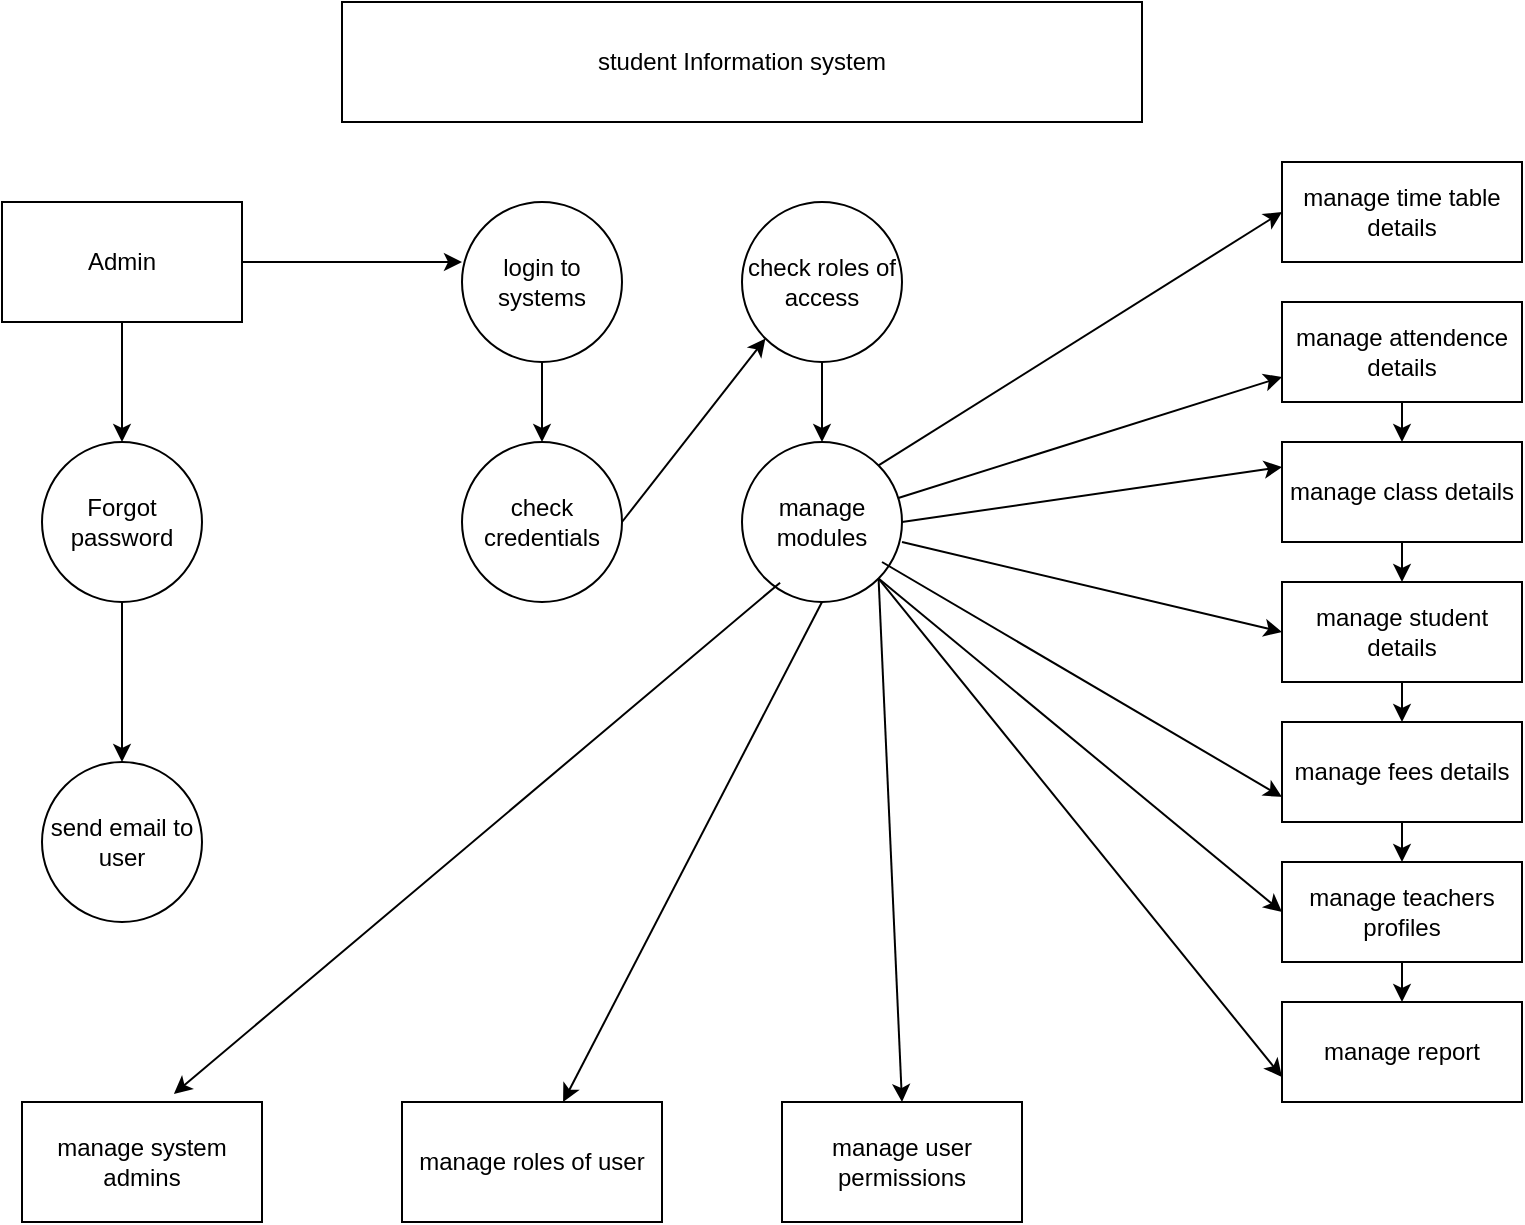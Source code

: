 <mxfile version="28.2.1">
  <diagram name="Page-1" id="y1oen7TAwK2y1ldRWuMr">
    <mxGraphModel dx="830" dy="443" grid="1" gridSize="10" guides="1" tooltips="1" connect="1" arrows="1" fold="1" page="1" pageScale="1" pageWidth="850" pageHeight="1100" math="0" shadow="0">
      <root>
        <mxCell id="0" />
        <mxCell id="1" parent="0" />
        <mxCell id="nVgh45ztRa3Ea7Vq7AJO-1" value="student Information system" style="rounded=0;whiteSpace=wrap;html=1;" vertex="1" parent="1">
          <mxGeometry x="230" y="20" width="400" height="60" as="geometry" />
        </mxCell>
        <mxCell id="nVgh45ztRa3Ea7Vq7AJO-2" value="manage system admins" style="rounded=0;whiteSpace=wrap;html=1;" vertex="1" parent="1">
          <mxGeometry x="70" y="570" width="120" height="60" as="geometry" />
        </mxCell>
        <mxCell id="nVgh45ztRa3Ea7Vq7AJO-3" value="Admin" style="rounded=0;whiteSpace=wrap;html=1;" vertex="1" parent="1">
          <mxGeometry x="60" y="120" width="120" height="60" as="geometry" />
        </mxCell>
        <mxCell id="nVgh45ztRa3Ea7Vq7AJO-4" value="Forgot password&lt;span style=&quot;color: rgba(0, 0, 0, 0); font-family: monospace; font-size: 0px; text-align: start; text-wrap-mode: nowrap;&quot;&gt;%3CmxGraphModel%3E%3Croot%3E%3CmxCell%20id%3D%220%22%2F%3E%3CmxCell%20id%3D%221%22%20parent%3D%220%22%2F%3E%3CmxCell%20id%3D%222%22%20value%3D%22%22%20style%3D%22rounded%3D0%3BwhiteSpace%3Dwrap%3Bhtml%3D1%3B%22%20vertex%3D%221%22%20parent%3D%221%22%3E%3CmxGeometry%20x%3D%22700%22%20y%3D%22450%22%20width%3D%22120%22%20height%3D%2250%22%20as%3D%22geometry%22%2F%3E%3C%2FmxCell%3E%3C%2Froot%3E%3C%2FmxGraphModel%3E&lt;/span&gt;&lt;span style=&quot;color: rgba(0, 0, 0, 0); font-family: monospace; font-size: 0px; text-align: start; text-wrap-mode: nowrap;&quot;&gt;%3CmxGraphModel%3E%3Croot%3E%3CmxCell%20id%3D%220%22%2F%3E%3CmxCell%20id%3D%221%22%20parent%3D%220%22%2F%3E%3CmxCell%20id%3D%222%22%20value%3D%22%22%20style%3D%22rounded%3D0%3BwhiteSpace%3Dwrap%3Bhtml%3D1%3B%22%20vertex%3D%221%22%20parent%3D%221%22%3E%3CmxGeometry%20x%3D%22700%22%20y%3D%22450%22%20width%3D%22120%22%20height%3D%2250%22%20as%3D%22geometry%22%2F%3E%3C%2FmxCell%3E%3C%2Froot%3E%3C%2FmxGraphModel%3E&lt;/span&gt;" style="ellipse;whiteSpace=wrap;html=1;aspect=fixed;" vertex="1" parent="1">
          <mxGeometry x="80" y="240" width="80" height="80" as="geometry" />
        </mxCell>
        <mxCell id="nVgh45ztRa3Ea7Vq7AJO-5" value="send email to user" style="ellipse;whiteSpace=wrap;html=1;aspect=fixed;" vertex="1" parent="1">
          <mxGeometry x="80" y="400" width="80" height="80" as="geometry" />
        </mxCell>
        <mxCell id="nVgh45ztRa3Ea7Vq7AJO-6" value="login to systems" style="ellipse;whiteSpace=wrap;html=1;aspect=fixed;" vertex="1" parent="1">
          <mxGeometry x="290" y="120" width="80" height="80" as="geometry" />
        </mxCell>
        <mxCell id="nVgh45ztRa3Ea7Vq7AJO-7" value="check roles of access" style="ellipse;whiteSpace=wrap;html=1;aspect=fixed;" vertex="1" parent="1">
          <mxGeometry x="430" y="120" width="80" height="80" as="geometry" />
        </mxCell>
        <mxCell id="nVgh45ztRa3Ea7Vq7AJO-8" value="check credentials" style="ellipse;whiteSpace=wrap;html=1;aspect=fixed;" vertex="1" parent="1">
          <mxGeometry x="290" y="240" width="80" height="80" as="geometry" />
        </mxCell>
        <mxCell id="nVgh45ztRa3Ea7Vq7AJO-9" value="manage modules" style="ellipse;whiteSpace=wrap;html=1;aspect=fixed;" vertex="1" parent="1">
          <mxGeometry x="430" y="240" width="80" height="80" as="geometry" />
        </mxCell>
        <mxCell id="nVgh45ztRa3Ea7Vq7AJO-20" style="edgeStyle=orthogonalEdgeStyle;rounded=0;orthogonalLoop=1;jettySize=auto;html=1;exitX=1;exitY=0.75;exitDx=0;exitDy=0;" edge="1" parent="1" source="nVgh45ztRa3Ea7Vq7AJO-10">
          <mxGeometry relative="1" as="geometry">
            <mxPoint x="370" y="620" as="targetPoint" />
          </mxGeometry>
        </mxCell>
        <mxCell id="nVgh45ztRa3Ea7Vq7AJO-10" value="manage roles of user" style="rounded=0;whiteSpace=wrap;html=1;" vertex="1" parent="1">
          <mxGeometry x="260" y="570" width="130" height="60" as="geometry" />
        </mxCell>
        <mxCell id="nVgh45ztRa3Ea7Vq7AJO-11" value="manage user permissions" style="rounded=0;whiteSpace=wrap;html=1;" vertex="1" parent="1">
          <mxGeometry x="450" y="570" width="120" height="60" as="geometry" />
        </mxCell>
        <mxCell id="nVgh45ztRa3Ea7Vq7AJO-12" value="manage time table details" style="rounded=0;whiteSpace=wrap;html=1;" vertex="1" parent="1">
          <mxGeometry x="700" y="100" width="120" height="50" as="geometry" />
        </mxCell>
        <mxCell id="nVgh45ztRa3Ea7Vq7AJO-13" value="manage attendence details" style="rounded=0;whiteSpace=wrap;html=1;" vertex="1" parent="1">
          <mxGeometry x="700" y="170" width="120" height="50" as="geometry" />
        </mxCell>
        <mxCell id="nVgh45ztRa3Ea7Vq7AJO-14" value="manage class details" style="rounded=0;whiteSpace=wrap;html=1;" vertex="1" parent="1">
          <mxGeometry x="700" y="240" width="120" height="50" as="geometry" />
        </mxCell>
        <mxCell id="nVgh45ztRa3Ea7Vq7AJO-15" value="manage student details" style="rounded=0;whiteSpace=wrap;html=1;" vertex="1" parent="1">
          <mxGeometry x="700" y="310" width="120" height="50" as="geometry" />
        </mxCell>
        <mxCell id="nVgh45ztRa3Ea7Vq7AJO-16" value="manage fees details" style="rounded=0;whiteSpace=wrap;html=1;" vertex="1" parent="1">
          <mxGeometry x="700" y="380" width="120" height="50" as="geometry" />
        </mxCell>
        <mxCell id="nVgh45ztRa3Ea7Vq7AJO-17" style="edgeStyle=orthogonalEdgeStyle;rounded=0;orthogonalLoop=1;jettySize=auto;html=1;exitX=0.5;exitY=1;exitDx=0;exitDy=0;" edge="1" parent="1" source="nVgh45ztRa3Ea7Vq7AJO-12" target="nVgh45ztRa3Ea7Vq7AJO-12">
          <mxGeometry relative="1" as="geometry" />
        </mxCell>
        <mxCell id="nVgh45ztRa3Ea7Vq7AJO-18" value="manage teachers profiles" style="rounded=0;whiteSpace=wrap;html=1;" vertex="1" parent="1">
          <mxGeometry x="700" y="450" width="120" height="50" as="geometry" />
        </mxCell>
        <mxCell id="nVgh45ztRa3Ea7Vq7AJO-19" value="manage report" style="rounded=0;whiteSpace=wrap;html=1;" vertex="1" parent="1">
          <mxGeometry x="700" y="520" width="120" height="50" as="geometry" />
        </mxCell>
        <mxCell id="nVgh45ztRa3Ea7Vq7AJO-24" value="" style="endArrow=classic;html=1;rounded=0;entryX=0.633;entryY=-0.067;entryDx=0;entryDy=0;entryPerimeter=0;exitX=0.238;exitY=0.879;exitDx=0;exitDy=0;exitPerimeter=0;" edge="1" parent="1" source="nVgh45ztRa3Ea7Vq7AJO-9" target="nVgh45ztRa3Ea7Vq7AJO-2">
          <mxGeometry width="50" height="50" relative="1" as="geometry">
            <mxPoint x="440" y="310" as="sourcePoint" />
            <mxPoint x="450" y="370" as="targetPoint" />
            <Array as="points">
              <mxPoint x="450" y="310" />
            </Array>
          </mxGeometry>
        </mxCell>
        <mxCell id="nVgh45ztRa3Ea7Vq7AJO-25" value="" style="endArrow=classic;html=1;rounded=0;exitX=0.5;exitY=1;exitDx=0;exitDy=0;" edge="1" parent="1" source="nVgh45ztRa3Ea7Vq7AJO-9" target="nVgh45ztRa3Ea7Vq7AJO-10">
          <mxGeometry width="50" height="50" relative="1" as="geometry">
            <mxPoint x="400" y="420" as="sourcePoint" />
            <mxPoint x="450" y="370" as="targetPoint" />
          </mxGeometry>
        </mxCell>
        <mxCell id="nVgh45ztRa3Ea7Vq7AJO-27" value="" style="endArrow=classic;html=1;rounded=0;entryX=0.5;entryY=0;entryDx=0;entryDy=0;exitX=1;exitY=1;exitDx=0;exitDy=0;" edge="1" parent="1" source="nVgh45ztRa3Ea7Vq7AJO-9" target="nVgh45ztRa3Ea7Vq7AJO-11">
          <mxGeometry width="50" height="50" relative="1" as="geometry">
            <mxPoint x="400" y="420" as="sourcePoint" />
            <mxPoint x="450" y="370" as="targetPoint" />
          </mxGeometry>
        </mxCell>
        <mxCell id="nVgh45ztRa3Ea7Vq7AJO-28" value="" style="endArrow=classic;html=1;rounded=0;entryX=0;entryY=0.75;entryDx=0;entryDy=0;exitX=1;exitY=1;exitDx=0;exitDy=0;" edge="1" parent="1" source="nVgh45ztRa3Ea7Vq7AJO-9" target="nVgh45ztRa3Ea7Vq7AJO-19">
          <mxGeometry width="50" height="50" relative="1" as="geometry">
            <mxPoint x="400" y="420" as="sourcePoint" />
            <mxPoint x="450" y="370" as="targetPoint" />
          </mxGeometry>
        </mxCell>
        <mxCell id="nVgh45ztRa3Ea7Vq7AJO-29" value="" style="endArrow=classic;html=1;rounded=0;entryX=0;entryY=0.5;entryDx=0;entryDy=0;exitX=1;exitY=1;exitDx=0;exitDy=0;" edge="1" parent="1" source="nVgh45ztRa3Ea7Vq7AJO-9" target="nVgh45ztRa3Ea7Vq7AJO-18">
          <mxGeometry width="50" height="50" relative="1" as="geometry">
            <mxPoint x="400" y="420" as="sourcePoint" />
            <mxPoint x="450" y="370" as="targetPoint" />
          </mxGeometry>
        </mxCell>
        <mxCell id="nVgh45ztRa3Ea7Vq7AJO-30" value="" style="endArrow=classic;html=1;rounded=0;entryX=0;entryY=0.75;entryDx=0;entryDy=0;" edge="1" parent="1" target="nVgh45ztRa3Ea7Vq7AJO-16">
          <mxGeometry width="50" height="50" relative="1" as="geometry">
            <mxPoint x="500" y="300" as="sourcePoint" />
            <mxPoint x="450" y="370" as="targetPoint" />
          </mxGeometry>
        </mxCell>
        <mxCell id="nVgh45ztRa3Ea7Vq7AJO-31" value="" style="endArrow=classic;html=1;rounded=0;entryX=0;entryY=0.5;entryDx=0;entryDy=0;" edge="1" parent="1" target="nVgh45ztRa3Ea7Vq7AJO-15">
          <mxGeometry width="50" height="50" relative="1" as="geometry">
            <mxPoint x="510" y="290" as="sourcePoint" />
            <mxPoint x="450" y="370" as="targetPoint" />
          </mxGeometry>
        </mxCell>
        <mxCell id="nVgh45ztRa3Ea7Vq7AJO-33" value="" style="endArrow=classic;html=1;rounded=0;entryX=0;entryY=0.25;entryDx=0;entryDy=0;exitX=1;exitY=0.5;exitDx=0;exitDy=0;" edge="1" parent="1" source="nVgh45ztRa3Ea7Vq7AJO-9" target="nVgh45ztRa3Ea7Vq7AJO-14">
          <mxGeometry width="50" height="50" relative="1" as="geometry">
            <mxPoint x="400" y="420" as="sourcePoint" />
            <mxPoint x="450" y="370" as="targetPoint" />
          </mxGeometry>
        </mxCell>
        <mxCell id="nVgh45ztRa3Ea7Vq7AJO-34" value="" style="endArrow=classic;html=1;rounded=0;entryX=0;entryY=0.75;entryDx=0;entryDy=0;" edge="1" parent="1" source="nVgh45ztRa3Ea7Vq7AJO-9" target="nVgh45ztRa3Ea7Vq7AJO-13">
          <mxGeometry width="50" height="50" relative="1" as="geometry">
            <mxPoint x="510" y="260" as="sourcePoint" />
            <mxPoint x="450" y="370" as="targetPoint" />
          </mxGeometry>
        </mxCell>
        <mxCell id="nVgh45ztRa3Ea7Vq7AJO-35" value="" style="endArrow=classic;html=1;rounded=0;entryX=0;entryY=0.5;entryDx=0;entryDy=0;exitX=1;exitY=0;exitDx=0;exitDy=0;" edge="1" parent="1" source="nVgh45ztRa3Ea7Vq7AJO-9" target="nVgh45ztRa3Ea7Vq7AJO-12">
          <mxGeometry width="50" height="50" relative="1" as="geometry">
            <mxPoint x="400" y="420" as="sourcePoint" />
            <mxPoint x="450" y="370" as="targetPoint" />
          </mxGeometry>
        </mxCell>
        <mxCell id="nVgh45ztRa3Ea7Vq7AJO-37" value="" style="endArrow=classic;html=1;rounded=0;exitX=0.5;exitY=1;exitDx=0;exitDy=0;entryX=0.5;entryY=0;entryDx=0;entryDy=0;" edge="1" parent="1" source="nVgh45ztRa3Ea7Vq7AJO-6" target="nVgh45ztRa3Ea7Vq7AJO-8">
          <mxGeometry width="50" height="50" relative="1" as="geometry">
            <mxPoint x="400" y="420" as="sourcePoint" />
            <mxPoint x="450" y="370" as="targetPoint" />
          </mxGeometry>
        </mxCell>
        <mxCell id="nVgh45ztRa3Ea7Vq7AJO-38" value="" style="endArrow=classic;html=1;rounded=0;exitX=1;exitY=0.5;exitDx=0;exitDy=0;entryX=0;entryY=1;entryDx=0;entryDy=0;" edge="1" parent="1" source="nVgh45ztRa3Ea7Vq7AJO-8" target="nVgh45ztRa3Ea7Vq7AJO-7">
          <mxGeometry width="50" height="50" relative="1" as="geometry">
            <mxPoint x="400" y="420" as="sourcePoint" />
            <mxPoint x="450" y="370" as="targetPoint" />
          </mxGeometry>
        </mxCell>
        <mxCell id="nVgh45ztRa3Ea7Vq7AJO-39" value="" style="endArrow=classic;html=1;rounded=0;exitX=0.5;exitY=1;exitDx=0;exitDy=0;" edge="1" parent="1" source="nVgh45ztRa3Ea7Vq7AJO-7">
          <mxGeometry width="50" height="50" relative="1" as="geometry">
            <mxPoint x="400" y="420" as="sourcePoint" />
            <mxPoint x="470" y="240" as="targetPoint" />
          </mxGeometry>
        </mxCell>
        <mxCell id="nVgh45ztRa3Ea7Vq7AJO-40" value="" style="endArrow=classic;html=1;rounded=0;exitX=1;exitY=0.5;exitDx=0;exitDy=0;" edge="1" parent="1" source="nVgh45ztRa3Ea7Vq7AJO-3">
          <mxGeometry width="50" height="50" relative="1" as="geometry">
            <mxPoint x="400" y="420" as="sourcePoint" />
            <mxPoint x="290" y="150" as="targetPoint" />
          </mxGeometry>
        </mxCell>
        <mxCell id="nVgh45ztRa3Ea7Vq7AJO-41" value="" style="endArrow=classic;html=1;rounded=0;exitX=0.5;exitY=1;exitDx=0;exitDy=0;entryX=0.5;entryY=0;entryDx=0;entryDy=0;" edge="1" parent="1" source="nVgh45ztRa3Ea7Vq7AJO-3" target="nVgh45ztRa3Ea7Vq7AJO-4">
          <mxGeometry width="50" height="50" relative="1" as="geometry">
            <mxPoint x="400" y="420" as="sourcePoint" />
            <mxPoint x="450" y="370" as="targetPoint" />
          </mxGeometry>
        </mxCell>
        <mxCell id="nVgh45ztRa3Ea7Vq7AJO-42" value="" style="endArrow=classic;html=1;rounded=0;exitX=0.5;exitY=1;exitDx=0;exitDy=0;entryX=0.5;entryY=0;entryDx=0;entryDy=0;" edge="1" parent="1" source="nVgh45ztRa3Ea7Vq7AJO-4" target="nVgh45ztRa3Ea7Vq7AJO-5">
          <mxGeometry width="50" height="50" relative="1" as="geometry">
            <mxPoint x="400" y="420" as="sourcePoint" />
            <mxPoint x="450" y="370" as="targetPoint" />
          </mxGeometry>
        </mxCell>
        <mxCell id="nVgh45ztRa3Ea7Vq7AJO-43" value="" style="endArrow=classic;html=1;rounded=0;entryX=0.5;entryY=0;entryDx=0;entryDy=0;exitX=0.5;exitY=1;exitDx=0;exitDy=0;" edge="1" parent="1" source="nVgh45ztRa3Ea7Vq7AJO-15" target="nVgh45ztRa3Ea7Vq7AJO-16">
          <mxGeometry width="50" height="50" relative="1" as="geometry">
            <mxPoint x="770" y="360" as="sourcePoint" />
            <mxPoint x="450" y="370" as="targetPoint" />
          </mxGeometry>
        </mxCell>
        <mxCell id="nVgh45ztRa3Ea7Vq7AJO-44" value="" style="endArrow=classic;html=1;rounded=0;entryX=0.5;entryY=0;entryDx=0;entryDy=0;exitX=0.5;exitY=1;exitDx=0;exitDy=0;" edge="1" parent="1">
          <mxGeometry width="50" height="50" relative="1" as="geometry">
            <mxPoint x="760" y="430" as="sourcePoint" />
            <mxPoint x="760" y="450" as="targetPoint" />
          </mxGeometry>
        </mxCell>
        <mxCell id="nVgh45ztRa3Ea7Vq7AJO-45" value="" style="endArrow=classic;html=1;rounded=0;entryX=0.5;entryY=0;entryDx=0;entryDy=0;exitX=0.5;exitY=1;exitDx=0;exitDy=0;" edge="1" parent="1">
          <mxGeometry width="50" height="50" relative="1" as="geometry">
            <mxPoint x="760" y="220" as="sourcePoint" />
            <mxPoint x="760" y="240" as="targetPoint" />
          </mxGeometry>
        </mxCell>
        <mxCell id="nVgh45ztRa3Ea7Vq7AJO-50" value="" style="endArrow=classic;html=1;rounded=0;entryX=0.5;entryY=0;entryDx=0;entryDy=0;" edge="1" parent="1" target="nVgh45ztRa3Ea7Vq7AJO-19">
          <mxGeometry width="50" height="50" relative="1" as="geometry">
            <mxPoint x="760" y="500" as="sourcePoint" />
            <mxPoint x="760" y="510" as="targetPoint" />
          </mxGeometry>
        </mxCell>
        <mxCell id="nVgh45ztRa3Ea7Vq7AJO-51" value="" style="endArrow=classic;html=1;rounded=0;entryX=0.5;entryY=0;entryDx=0;entryDy=0;exitX=0.5;exitY=1;exitDx=0;exitDy=0;" edge="1" parent="1" source="nVgh45ztRa3Ea7Vq7AJO-14" target="nVgh45ztRa3Ea7Vq7AJO-15">
          <mxGeometry width="50" height="50" relative="1" as="geometry">
            <mxPoint x="790" y="270" as="sourcePoint" />
            <mxPoint x="790" y="290" as="targetPoint" />
          </mxGeometry>
        </mxCell>
      </root>
    </mxGraphModel>
  </diagram>
</mxfile>
